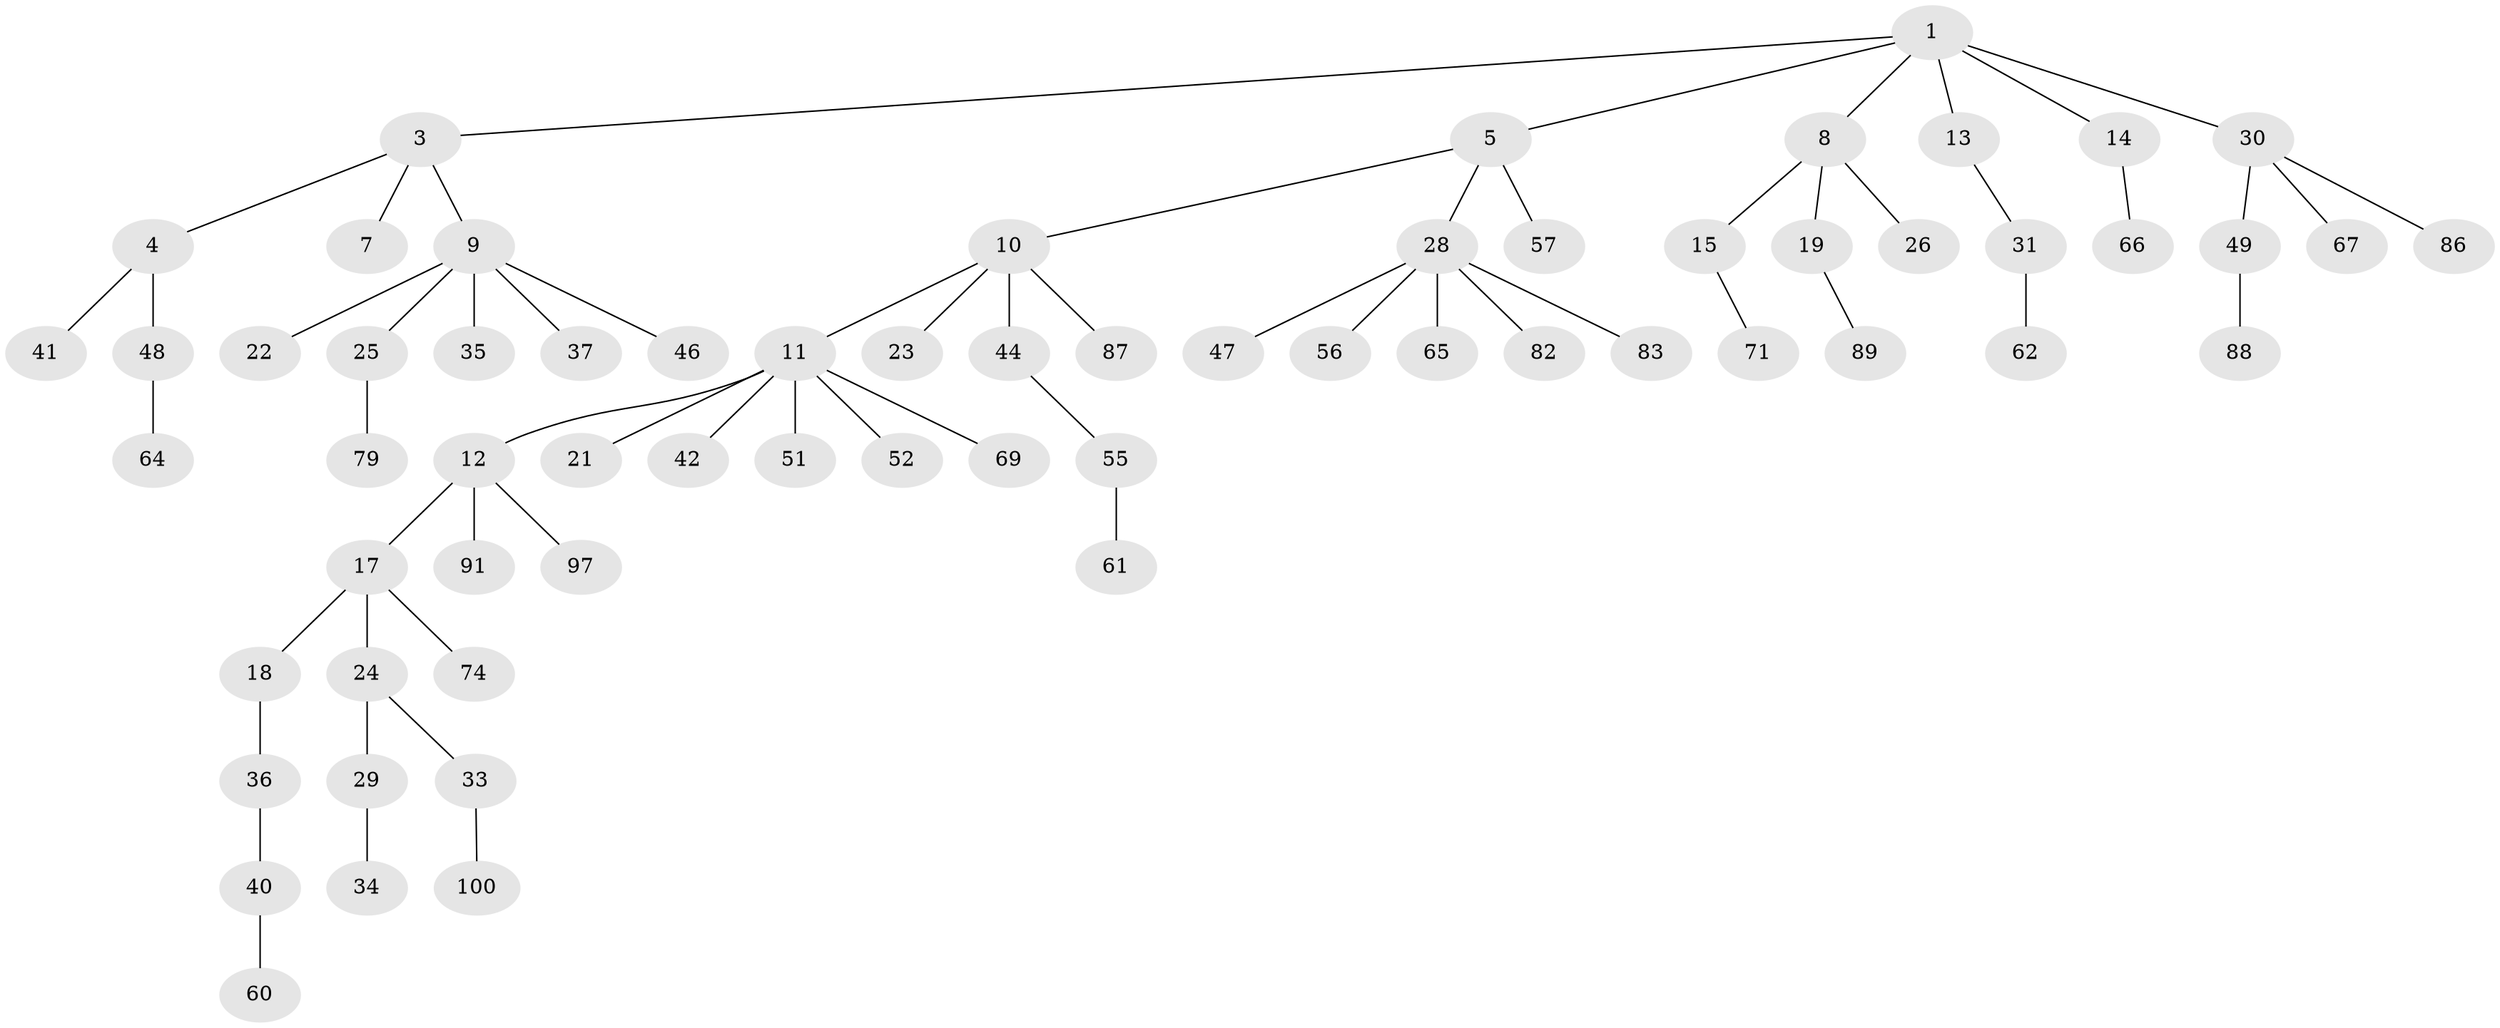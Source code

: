 // original degree distribution, {2: 0.2, 6: 0.01, 4: 0.07, 5: 0.06, 7: 0.01, 3: 0.11, 1: 0.54}
// Generated by graph-tools (version 1.1) at 2025/11/02/21/25 10:11:10]
// undirected, 64 vertices, 63 edges
graph export_dot {
graph [start="1"]
  node [color=gray90,style=filled];
  1 [super="+2"];
  3 [super="+6"];
  4 [super="+39"];
  5 [super="+90"];
  7 [super="+50"];
  8 [super="+54"];
  9 [super="+68"];
  10 [super="+16"];
  11 [super="+20"];
  12 [super="+38"];
  13 [super="+72"];
  14;
  15 [super="+99"];
  17 [super="+53"];
  18 [super="+58"];
  19 [super="+96"];
  21 [super="+81"];
  22 [super="+85"];
  23 [super="+94"];
  24 [super="+27"];
  25 [super="+43"];
  26;
  28 [super="+32"];
  29 [super="+95"];
  30 [super="+76"];
  31 [super="+77"];
  33 [super="+78"];
  34 [super="+63"];
  35 [super="+98"];
  36 [super="+84"];
  37;
  40 [super="+45"];
  41;
  42;
  44 [super="+93"];
  46 [super="+70"];
  47;
  48;
  49 [super="+59"];
  51;
  52 [super="+80"];
  55 [super="+92"];
  56;
  57;
  60;
  61 [super="+75"];
  62;
  64;
  65;
  66;
  67;
  69;
  71 [super="+73"];
  74;
  79;
  82;
  83;
  86;
  87;
  88;
  89;
  91;
  97;
  100;
  1 -- 13;
  1 -- 3;
  1 -- 5;
  1 -- 30;
  1 -- 8;
  1 -- 14;
  3 -- 4;
  3 -- 7;
  3 -- 9;
  4 -- 41;
  4 -- 48;
  5 -- 10;
  5 -- 28;
  5 -- 57;
  8 -- 15;
  8 -- 19;
  8 -- 26;
  9 -- 22;
  9 -- 25;
  9 -- 35;
  9 -- 37;
  9 -- 46;
  10 -- 11;
  10 -- 23;
  10 -- 87;
  10 -- 44;
  11 -- 12;
  11 -- 21;
  11 -- 42;
  11 -- 51;
  11 -- 52;
  11 -- 69;
  12 -- 17;
  12 -- 97;
  12 -- 91;
  13 -- 31;
  14 -- 66;
  15 -- 71;
  17 -- 18;
  17 -- 24;
  17 -- 74;
  18 -- 36;
  19 -- 89;
  24 -- 29;
  24 -- 33;
  25 -- 79;
  28 -- 47;
  28 -- 65;
  28 -- 56;
  28 -- 82;
  28 -- 83;
  29 -- 34;
  30 -- 49;
  30 -- 67;
  30 -- 86;
  31 -- 62;
  33 -- 100;
  36 -- 40;
  40 -- 60;
  44 -- 55;
  48 -- 64;
  49 -- 88;
  55 -- 61;
}
